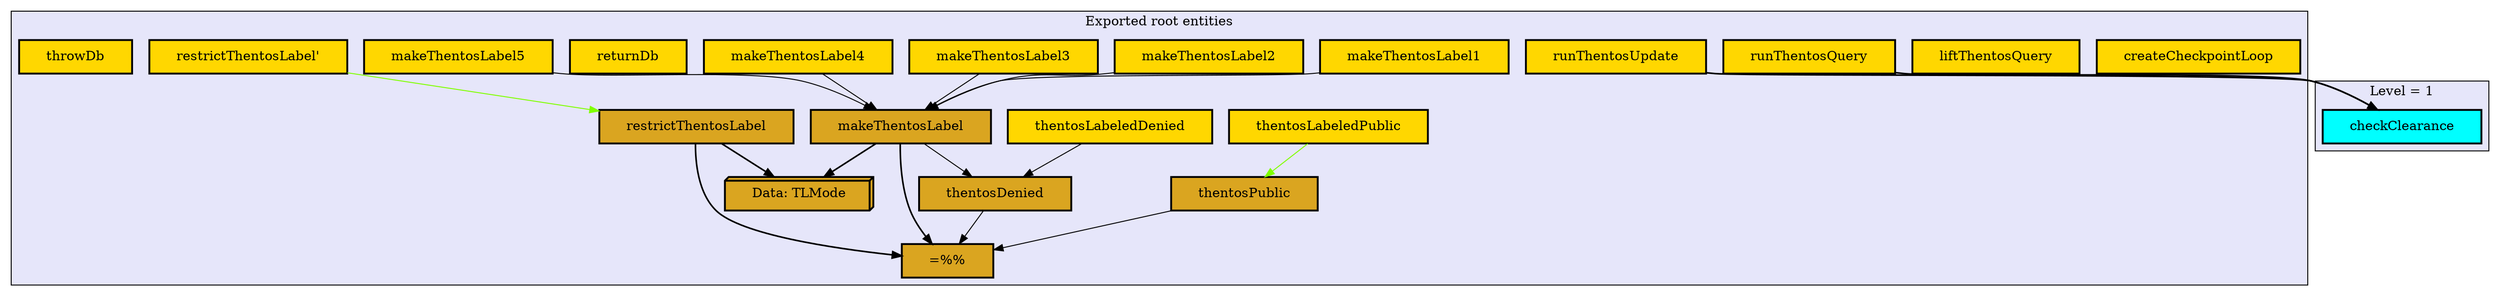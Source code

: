 digraph "Levels within Thentos.DB.Core" {
    node [margin="0.4,0.1"
         ,style=filled];
    subgraph cluster_0 {
        graph [label="Exported root entities"
              ,style=filled
              ,fillcolor=lavender];
        1 [label="=%%"
          ,shape=box
          ,fillcolor=goldenrod
          ,style="filled,bold"];
        2 [label="Data: TLMode"
          ,shape=box3d
          ,fillcolor=goldenrod
          ,style="filled,bold"];
        5 [label=createCheckpointLoop
          ,shape=box
          ,fillcolor=gold
          ,style="filled,bold"];
        6 [label=liftThentosQuery
          ,shape=box
          ,fillcolor=gold
          ,style="filled,bold"];
        7 [label=makeThentosLabel
          ,shape=box
          ,fillcolor=goldenrod
          ,style="filled,bold"];
        8 [label=makeThentosLabel1
          ,shape=box
          ,fillcolor=gold
          ,style="filled,bold"];
        9 [label=makeThentosLabel2
          ,shape=box
          ,fillcolor=gold
          ,style="filled,bold"];
        10 [label=makeThentosLabel3
           ,shape=box
           ,fillcolor=gold
           ,style="filled,bold"];
        11 [label=makeThentosLabel4
           ,shape=box
           ,fillcolor=gold
           ,style="filled,bold"];
        12 [label=makeThentosLabel5
           ,shape=box
           ,fillcolor=gold
           ,style="filled,bold"];
        13 [label=restrictThentosLabel
           ,shape=box
           ,fillcolor=goldenrod
           ,style="filled,bold"];
        14 [label="restrictThentosLabel'"
           ,shape=box
           ,fillcolor=gold
           ,style="filled,bold"];
        15 [label=returnDb
           ,shape=box
           ,fillcolor=gold
           ,style="filled,bold"];
        16 [label=runThentosQuery
           ,shape=box
           ,fillcolor=gold
           ,style="filled,bold"];
        17 [label=runThentosUpdate
           ,shape=box
           ,fillcolor=gold
           ,style="filled,bold"];
        18 [label=thentosDenied
           ,shape=box
           ,fillcolor=goldenrod
           ,style="filled,bold"];
        19 [label=thentosLabeledDenied
           ,shape=box
           ,fillcolor=gold
           ,style="filled,bold"];
        20 [label=thentosLabeledPublic
           ,shape=box
           ,fillcolor=gold
           ,style="filled,bold"];
        21 [label=thentosPublic
           ,shape=box
           ,fillcolor=goldenrod
           ,style="filled,bold"];
        22 [label=throwDb
           ,shape=box
           ,fillcolor=gold
           ,style="filled,bold"];
    }
    subgraph cluster_1 {
        graph [label="Level = 1"
              ,style=filled
              ,fillcolor=lavender];
        4 [label=checkClearance
          ,shape=box
          ,fillcolor=cyan
          ,style="filled,bold"];
    }
    7 -> 1 [penwidth=1.6931471805599454
           ,color=black];
    7 -> 2 [penwidth=1.6931471805599454
           ,color=black];
    7 -> 18 [penwidth=1
            ,color=black];
    8 -> 7 [penwidth=1,color=black];
    9 -> 7 [penwidth=1,color=black];
    10 -> 7 [penwidth=1
            ,color=black];
    11 -> 7 [penwidth=1
            ,color=black];
    12 -> 7 [penwidth=1
            ,color=black];
    13 -> 1 [penwidth=1.6931471805599454
            ,color=black];
    13 -> 2 [penwidth=1.6931471805599454
            ,color=black];
    14 -> 13 [penwidth=1
             ,color=chartreuse];
    16 -> 4 [penwidth=1.6931471805599454
            ,color=black];
    17 -> 4 [penwidth=1.6931471805599454
            ,color=black];
    18 -> 1 [penwidth=1
            ,color=black];
    19 -> 18 [penwidth=1
             ,color=black];
    20 -> 21 [penwidth=1
             ,color=chartreuse];
    21 -> 1 [penwidth=1
            ,color=black];
}
